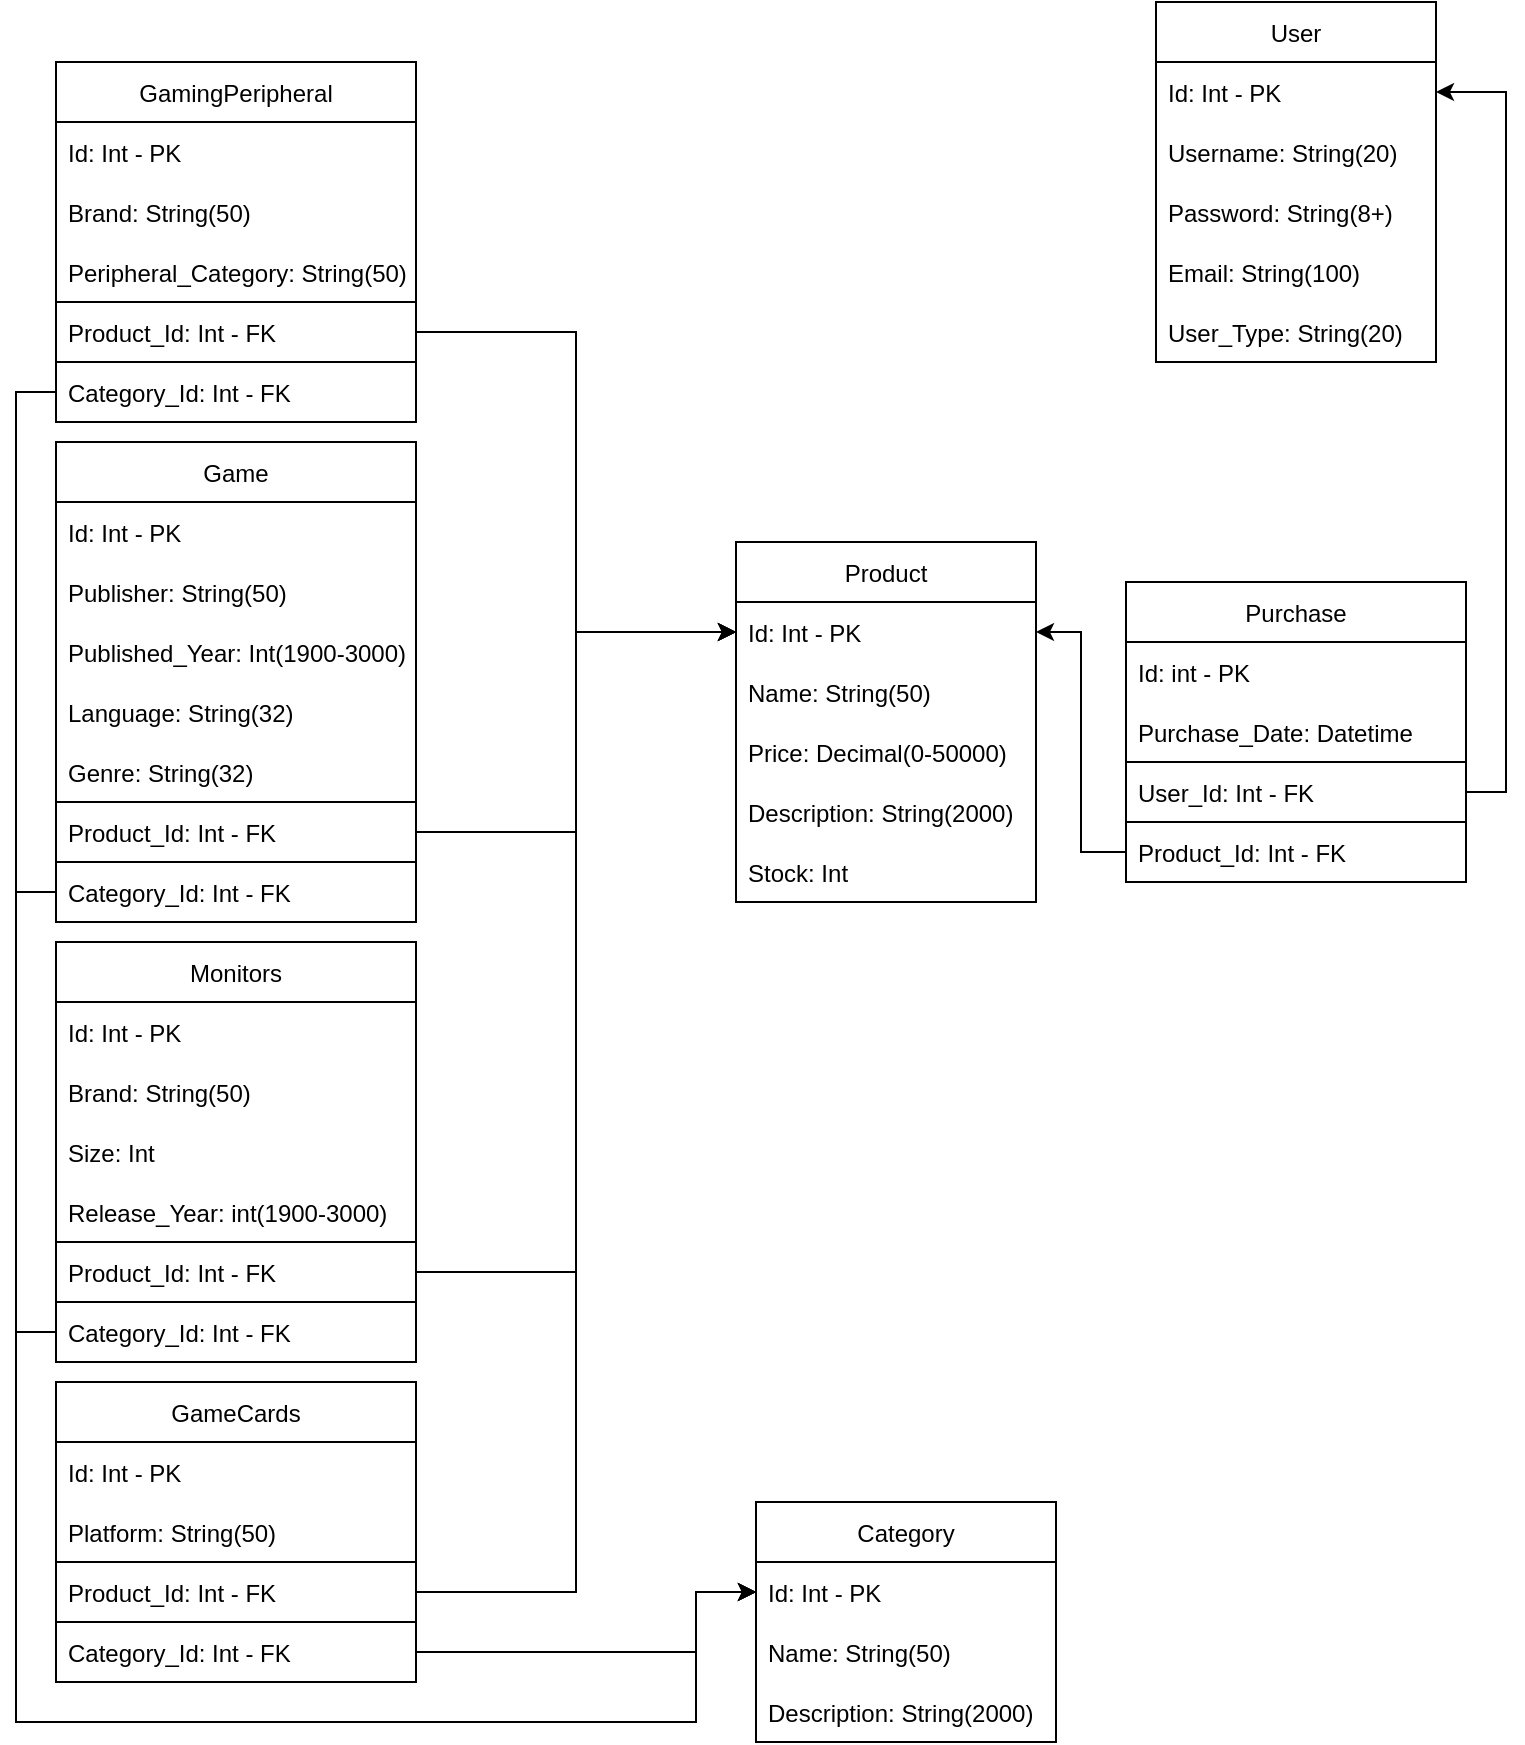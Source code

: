<mxfile version="16.5.6" type="device"><diagram id="pohAUeq_0zVlObSwDN5l" name="Page-1"><mxGraphModel dx="1422" dy="762" grid="1" gridSize="10" guides="1" tooltips="1" connect="1" arrows="1" fold="1" page="1" pageScale="1" pageWidth="827" pageHeight="1169" math="0" shadow="0"><root><mxCell id="0"/><mxCell id="1" parent="0"/><object label="Game" Id="Int" Title="String" id="gmTs_isked2YKk6ZUdc4-1"><mxCell style="swimlane;fontStyle=0;childLayout=stackLayout;horizontal=1;startSize=30;horizontalStack=0;resizeParent=1;resizeParentMax=0;resizeLast=0;collapsible=1;marginBottom=0;" parent="1" vertex="1"><mxGeometry x="40" y="670" width="180" height="240" as="geometry"><mxRectangle x="290" y="160" width="70" height="30" as="alternateBounds"/></mxGeometry></mxCell></object><mxCell id="gmTs_isked2YKk6ZUdc4-2" value="Id: Int - PK" style="text;strokeColor=none;fillColor=none;align=left;verticalAlign=middle;spacingLeft=4;spacingRight=4;overflow=hidden;points=[[0,0.5],[1,0.5]];portConstraint=eastwest;rotatable=0;" parent="gmTs_isked2YKk6ZUdc4-1" vertex="1"><mxGeometry y="30" width="180" height="30" as="geometry"/></mxCell><mxCell id="gmTs_isked2YKk6ZUdc4-13" value="Publisher: String(50)" style="text;strokeColor=none;fillColor=none;align=left;verticalAlign=middle;spacingLeft=4;spacingRight=4;overflow=hidden;points=[[0,0.5],[1,0.5]];portConstraint=eastwest;rotatable=0;" parent="gmTs_isked2YKk6ZUdc4-1" vertex="1"><mxGeometry y="60" width="180" height="30" as="geometry"/></mxCell><mxCell id="gmTs_isked2YKk6ZUdc4-14" value="Published_Year: Int(1900-3000)" style="text;strokeColor=none;fillColor=none;align=left;verticalAlign=middle;spacingLeft=4;spacingRight=4;overflow=hidden;points=[[0,0.5],[1,0.5]];portConstraint=eastwest;rotatable=0;" parent="gmTs_isked2YKk6ZUdc4-1" vertex="1"><mxGeometry y="90" width="180" height="30" as="geometry"/></mxCell><mxCell id="gmTs_isked2YKk6ZUdc4-16" value="Language: String(32)" style="text;strokeColor=none;fillColor=none;align=left;verticalAlign=middle;spacingLeft=4;spacingRight=4;overflow=hidden;points=[[0,0.5],[1,0.5]];portConstraint=eastwest;rotatable=0;" parent="gmTs_isked2YKk6ZUdc4-1" vertex="1"><mxGeometry y="120" width="180" height="30" as="geometry"/></mxCell><mxCell id="gmTs_isked2YKk6ZUdc4-21" value="Genre: String(32)" style="text;strokeColor=none;fillColor=none;align=left;verticalAlign=middle;spacingLeft=4;spacingRight=4;overflow=hidden;points=[[0,0.5],[1,0.5]];portConstraint=eastwest;rotatable=0;" parent="gmTs_isked2YKk6ZUdc4-1" vertex="1"><mxGeometry y="150" width="180" height="30" as="geometry"/></mxCell><mxCell id="gmTs_isked2YKk6ZUdc4-129" value="Product_Id: Int - FK" style="text;strokeColor=default;fillColor=none;align=left;verticalAlign=middle;spacingLeft=4;spacingRight=4;overflow=hidden;points=[[0,0.5],[1,0.5]];portConstraint=eastwest;rotatable=0;" parent="gmTs_isked2YKk6ZUdc4-1" vertex="1"><mxGeometry y="180" width="180" height="30" as="geometry"/></mxCell><mxCell id="gmTs_isked2YKk6ZUdc4-147" value="Category_Id: Int - FK" style="text;strokeColor=default;fillColor=none;align=left;verticalAlign=middle;spacingLeft=4;spacingRight=4;overflow=hidden;points=[[0,0.5],[1,0.5]];portConstraint=eastwest;rotatable=0;" parent="gmTs_isked2YKk6ZUdc4-1" vertex="1"><mxGeometry y="210" width="180" height="30" as="geometry"/></mxCell><mxCell id="gmTs_isked2YKk6ZUdc4-22" value="GamingPeripheral" style="swimlane;fontStyle=0;childLayout=stackLayout;horizontal=1;startSize=30;horizontalStack=0;resizeParent=1;resizeParentMax=0;resizeLast=0;collapsible=1;marginBottom=0;" parent="1" vertex="1"><mxGeometry x="40" y="480" width="180" height="180" as="geometry"/></mxCell><mxCell id="gmTs_isked2YKk6ZUdc4-23" value="Id: Int - PK" style="text;strokeColor=none;fillColor=none;align=left;verticalAlign=middle;spacingLeft=4;spacingRight=4;overflow=hidden;points=[[0,0.5],[1,0.5]];portConstraint=eastwest;rotatable=0;" parent="gmTs_isked2YKk6ZUdc4-22" vertex="1"><mxGeometry y="30" width="180" height="30" as="geometry"/></mxCell><mxCell id="gmTs_isked2YKk6ZUdc4-48" value="Brand: String(50)" style="text;strokeColor=none;fillColor=none;align=left;verticalAlign=middle;spacingLeft=4;spacingRight=4;overflow=hidden;points=[[0,0.5],[1,0.5]];portConstraint=eastwest;rotatable=0;" parent="gmTs_isked2YKk6ZUdc4-22" vertex="1"><mxGeometry y="60" width="180" height="30" as="geometry"/></mxCell><mxCell id="gmTs_isked2YKk6ZUdc4-30" value="Peripheral_Category: String(50)" style="text;strokeColor=none;fillColor=none;align=left;verticalAlign=middle;spacingLeft=4;spacingRight=4;overflow=hidden;points=[[0,0.5],[1,0.5]];portConstraint=eastwest;rotatable=0;" parent="gmTs_isked2YKk6ZUdc4-22" vertex="1"><mxGeometry y="90" width="180" height="30" as="geometry"/></mxCell><mxCell id="gmTs_isked2YKk6ZUdc4-132" value="Product_Id: Int - FK" style="text;strokeColor=default;fillColor=none;align=left;verticalAlign=middle;spacingLeft=4;spacingRight=4;overflow=hidden;points=[[0,0.5],[1,0.5]];portConstraint=eastwest;rotatable=0;" parent="gmTs_isked2YKk6ZUdc4-22" vertex="1"><mxGeometry y="120" width="180" height="30" as="geometry"/></mxCell><mxCell id="gmTs_isked2YKk6ZUdc4-148" value="Category_Id: Int - FK" style="text;strokeColor=default;fillColor=none;align=left;verticalAlign=middle;spacingLeft=4;spacingRight=4;overflow=hidden;points=[[0,0.5],[1,0.5]];portConstraint=eastwest;rotatable=0;" parent="gmTs_isked2YKk6ZUdc4-22" vertex="1"><mxGeometry y="150" width="180" height="30" as="geometry"/></mxCell><mxCell id="gmTs_isked2YKk6ZUdc4-31" value="Category" style="swimlane;fontStyle=0;childLayout=stackLayout;horizontal=1;startSize=30;horizontalStack=0;resizeParent=1;resizeParentMax=0;resizeLast=0;collapsible=1;marginBottom=0;" parent="1" vertex="1"><mxGeometry x="390" y="1200" width="150" height="120" as="geometry"/></mxCell><mxCell id="gmTs_isked2YKk6ZUdc4-32" value="Id: Int - PK" style="text;strokeColor=none;fillColor=none;align=left;verticalAlign=middle;spacingLeft=4;spacingRight=4;overflow=hidden;points=[[0,0.5],[1,0.5]];portConstraint=eastwest;rotatable=0;" parent="gmTs_isked2YKk6ZUdc4-31" vertex="1"><mxGeometry y="30" width="150" height="30" as="geometry"/></mxCell><mxCell id="gmTs_isked2YKk6ZUdc4-33" value="Name: String(50)" style="text;strokeColor=none;fillColor=none;align=left;verticalAlign=middle;spacingLeft=4;spacingRight=4;overflow=hidden;points=[[0,0.5],[1,0.5]];portConstraint=eastwest;rotatable=0;" parent="gmTs_isked2YKk6ZUdc4-31" vertex="1"><mxGeometry y="60" width="150" height="30" as="geometry"/></mxCell><mxCell id="gmTs_isked2YKk6ZUdc4-103" value="Description: String(2000)" style="text;strokeColor=none;fillColor=none;align=left;verticalAlign=middle;spacingLeft=4;spacingRight=4;overflow=hidden;points=[[0,0.5],[1,0.5]];portConstraint=eastwest;rotatable=0;" parent="gmTs_isked2YKk6ZUdc4-31" vertex="1"><mxGeometry y="90" width="150" height="30" as="geometry"/></mxCell><mxCell id="gmTs_isked2YKk6ZUdc4-49" value="Monitors" style="swimlane;fontStyle=0;childLayout=stackLayout;horizontal=1;startSize=30;horizontalStack=0;resizeParent=1;resizeParentMax=0;resizeLast=0;collapsible=1;marginBottom=0;strokeColor=default;" parent="1" vertex="1"><mxGeometry x="40" y="920" width="180" height="210" as="geometry"/></mxCell><mxCell id="gmTs_isked2YKk6ZUdc4-50" value="Id: Int - PK" style="text;strokeColor=none;fillColor=none;align=left;verticalAlign=middle;spacingLeft=4;spacingRight=4;overflow=hidden;points=[[0,0.5],[1,0.5]];portConstraint=eastwest;rotatable=0;" parent="gmTs_isked2YKk6ZUdc4-49" vertex="1"><mxGeometry y="30" width="180" height="30" as="geometry"/></mxCell><mxCell id="gmTs_isked2YKk6ZUdc4-58" value="Brand: String(50)" style="text;strokeColor=none;fillColor=none;align=left;verticalAlign=middle;spacingLeft=4;spacingRight=4;overflow=hidden;points=[[0,0.5],[1,0.5]];portConstraint=eastwest;rotatable=0;" parent="gmTs_isked2YKk6ZUdc4-49" vertex="1"><mxGeometry y="60" width="180" height="30" as="geometry"/></mxCell><mxCell id="gmTs_isked2YKk6ZUdc4-57" value="Size: Int" style="text;strokeColor=none;fillColor=none;align=left;verticalAlign=middle;spacingLeft=4;spacingRight=4;overflow=hidden;points=[[0,0.5],[1,0.5]];portConstraint=eastwest;rotatable=0;" parent="gmTs_isked2YKk6ZUdc4-49" vertex="1"><mxGeometry y="90" width="180" height="30" as="geometry"/></mxCell><mxCell id="gmTs_isked2YKk6ZUdc4-56" value="Release_Year: int(1900-3000)" style="text;strokeColor=none;fillColor=none;align=left;verticalAlign=middle;spacingLeft=4;spacingRight=4;overflow=hidden;points=[[0,0.5],[1,0.5]];portConstraint=eastwest;rotatable=0;" parent="gmTs_isked2YKk6ZUdc4-49" vertex="1"><mxGeometry y="120" width="180" height="30" as="geometry"/></mxCell><mxCell id="gmTs_isked2YKk6ZUdc4-130" value="Product_Id: Int - FK" style="text;strokeColor=default;fillColor=none;align=left;verticalAlign=middle;spacingLeft=4;spacingRight=4;overflow=hidden;points=[[0,0.5],[1,0.5]];portConstraint=eastwest;rotatable=0;" parent="gmTs_isked2YKk6ZUdc4-49" vertex="1"><mxGeometry y="150" width="180" height="30" as="geometry"/></mxCell><mxCell id="gmTs_isked2YKk6ZUdc4-144" value="Category_Id: Int - FK" style="text;strokeColor=default;fillColor=none;align=left;verticalAlign=middle;spacingLeft=4;spacingRight=4;overflow=hidden;points=[[0,0.5],[1,0.5]];portConstraint=eastwest;rotatable=0;" parent="gmTs_isked2YKk6ZUdc4-49" vertex="1"><mxGeometry y="180" width="180" height="30" as="geometry"/></mxCell><mxCell id="gmTs_isked2YKk6ZUdc4-62" value="GameCards" style="swimlane;fontStyle=0;childLayout=stackLayout;horizontal=1;startSize=30;horizontalStack=0;resizeParent=1;resizeParentMax=0;resizeLast=0;collapsible=1;marginBottom=0;strokeColor=default;" parent="1" vertex="1"><mxGeometry x="40" y="1140" width="180" height="150" as="geometry"/></mxCell><mxCell id="gmTs_isked2YKk6ZUdc4-63" value="Id: Int - PK" style="text;strokeColor=none;fillColor=none;align=left;verticalAlign=middle;spacingLeft=4;spacingRight=4;overflow=hidden;points=[[0,0.5],[1,0.5]];portConstraint=eastwest;rotatable=0;" parent="gmTs_isked2YKk6ZUdc4-62" vertex="1"><mxGeometry y="30" width="180" height="30" as="geometry"/></mxCell><mxCell id="gmTs_isked2YKk6ZUdc4-70" value="Platform: String(50)" style="text;strokeColor=none;fillColor=none;align=left;verticalAlign=middle;spacingLeft=4;spacingRight=4;overflow=hidden;points=[[0,0.5],[1,0.5]];portConstraint=eastwest;rotatable=0;" parent="gmTs_isked2YKk6ZUdc4-62" vertex="1"><mxGeometry y="60" width="180" height="30" as="geometry"/></mxCell><mxCell id="gmTs_isked2YKk6ZUdc4-131" value="Product_Id: Int - FK" style="text;strokeColor=default;fillColor=none;align=left;verticalAlign=middle;spacingLeft=4;spacingRight=4;overflow=hidden;points=[[0,0.5],[1,0.5]];portConstraint=eastwest;rotatable=0;" parent="gmTs_isked2YKk6ZUdc4-62" vertex="1"><mxGeometry y="90" width="180" height="30" as="geometry"/></mxCell><mxCell id="gmTs_isked2YKk6ZUdc4-145" value="Category_Id: Int - FK" style="text;strokeColor=default;fillColor=none;align=left;verticalAlign=middle;spacingLeft=4;spacingRight=4;overflow=hidden;points=[[0,0.5],[1,0.5]];portConstraint=eastwest;rotatable=0;" parent="gmTs_isked2YKk6ZUdc4-62" vertex="1"><mxGeometry y="120" width="180" height="30" as="geometry"/></mxCell><mxCell id="gmTs_isked2YKk6ZUdc4-77" value="User" style="swimlane;fontStyle=0;childLayout=stackLayout;horizontal=1;startSize=30;horizontalStack=0;resizeParent=1;resizeParentMax=0;resizeLast=0;collapsible=1;marginBottom=0;strokeColor=default;" parent="1" vertex="1"><mxGeometry x="590" y="450" width="140" height="180" as="geometry"/></mxCell><mxCell id="gmTs_isked2YKk6ZUdc4-78" value="Id: Int - PK" style="text;strokeColor=none;fillColor=none;align=left;verticalAlign=middle;spacingLeft=4;spacingRight=4;overflow=hidden;points=[[0,0.5],[1,0.5]];portConstraint=eastwest;rotatable=0;" parent="gmTs_isked2YKk6ZUdc4-77" vertex="1"><mxGeometry y="30" width="140" height="30" as="geometry"/></mxCell><mxCell id="gmTs_isked2YKk6ZUdc4-79" value="Username: String(20)" style="text;strokeColor=none;fillColor=none;align=left;verticalAlign=middle;spacingLeft=4;spacingRight=4;overflow=hidden;points=[[0,0.5],[1,0.5]];portConstraint=eastwest;rotatable=0;" parent="gmTs_isked2YKk6ZUdc4-77" vertex="1"><mxGeometry y="60" width="140" height="30" as="geometry"/></mxCell><mxCell id="gmTs_isked2YKk6ZUdc4-80" value="Password: String(8+)" style="text;strokeColor=none;fillColor=none;align=left;verticalAlign=middle;spacingLeft=4;spacingRight=4;overflow=hidden;points=[[0,0.5],[1,0.5]];portConstraint=eastwest;rotatable=0;" parent="gmTs_isked2YKk6ZUdc4-77" vertex="1"><mxGeometry y="90" width="140" height="30" as="geometry"/></mxCell><mxCell id="DeBdBXhjPytrtpg3mwLj-1" value="Email: String(100)" style="text;strokeColor=none;fillColor=none;align=left;verticalAlign=middle;spacingLeft=4;spacingRight=4;overflow=hidden;points=[[0,0.5],[1,0.5]];portConstraint=eastwest;rotatable=0;" vertex="1" parent="gmTs_isked2YKk6ZUdc4-77"><mxGeometry y="120" width="140" height="30" as="geometry"/></mxCell><mxCell id="gmTs_isked2YKk6ZUdc4-81" value="User_Type: String(20)" style="text;strokeColor=none;fillColor=none;align=left;verticalAlign=middle;spacingLeft=4;spacingRight=4;overflow=hidden;points=[[0,0.5],[1,0.5]];portConstraint=eastwest;rotatable=0;" parent="gmTs_isked2YKk6ZUdc4-77" vertex="1"><mxGeometry y="150" width="140" height="30" as="geometry"/></mxCell><mxCell id="gmTs_isked2YKk6ZUdc4-86" value="Purchase" style="swimlane;fontStyle=0;childLayout=stackLayout;horizontal=1;startSize=30;horizontalStack=0;resizeParent=1;resizeParentMax=0;resizeLast=0;collapsible=1;marginBottom=0;strokeColor=default;" parent="1" vertex="1"><mxGeometry x="575" y="740" width="170" height="150" as="geometry"/></mxCell><mxCell id="gmTs_isked2YKk6ZUdc4-87" value="Id: int - PK" style="text;strokeColor=none;fillColor=none;align=left;verticalAlign=middle;spacingLeft=4;spacingRight=4;overflow=hidden;points=[[0,0.5],[1,0.5]];portConstraint=eastwest;rotatable=0;" parent="gmTs_isked2YKk6ZUdc4-86" vertex="1"><mxGeometry y="30" width="170" height="30" as="geometry"/></mxCell><mxCell id="gmTs_isked2YKk6ZUdc4-181" value="Purchase_Date: Datetime" style="text;strokeColor=none;fillColor=none;align=left;verticalAlign=middle;spacingLeft=4;spacingRight=4;overflow=hidden;points=[[0,0.5],[1,0.5]];portConstraint=eastwest;rotatable=0;" parent="gmTs_isked2YKk6ZUdc4-86" vertex="1"><mxGeometry y="60" width="170" height="30" as="geometry"/></mxCell><mxCell id="gmTs_isked2YKk6ZUdc4-88" value="User_Id: Int - FK" style="text;strokeColor=default;fillColor=none;align=left;verticalAlign=middle;spacingLeft=4;spacingRight=4;overflow=hidden;points=[[0,0.5],[1,0.5]];portConstraint=eastwest;rotatable=0;" parent="gmTs_isked2YKk6ZUdc4-86" vertex="1"><mxGeometry y="90" width="170" height="30" as="geometry"/></mxCell><mxCell id="gmTs_isked2YKk6ZUdc4-90" value="Product_Id: Int - FK" style="text;strokeColor=default;fillColor=none;align=left;verticalAlign=middle;spacingLeft=4;spacingRight=4;overflow=hidden;points=[[0,0.5],[1,0.5]];portConstraint=eastwest;rotatable=0;" parent="gmTs_isked2YKk6ZUdc4-86" vertex="1"><mxGeometry y="120" width="170" height="30" as="geometry"/></mxCell><mxCell id="gmTs_isked2YKk6ZUdc4-116" value="Product" style="swimlane;fontStyle=0;childLayout=stackLayout;horizontal=1;startSize=30;horizontalStack=0;resizeParent=1;resizeParentMax=0;resizeLast=0;collapsible=1;marginBottom=0;strokeColor=default;" parent="1" vertex="1"><mxGeometry x="380" y="720" width="150" height="180" as="geometry"/></mxCell><mxCell id="gmTs_isked2YKk6ZUdc4-117" value="Id: Int - PK" style="text;strokeColor=none;fillColor=none;align=left;verticalAlign=middle;spacingLeft=4;spacingRight=4;overflow=hidden;points=[[0,0.5],[1,0.5]];portConstraint=eastwest;rotatable=0;" parent="gmTs_isked2YKk6ZUdc4-116" vertex="1"><mxGeometry y="30" width="150" height="30" as="geometry"/></mxCell><mxCell id="gmTs_isked2YKk6ZUdc4-125" value="Name: String(50)" style="text;strokeColor=none;fillColor=none;align=left;verticalAlign=middle;spacingLeft=4;spacingRight=4;overflow=hidden;points=[[0,0.5],[1,0.5]];portConstraint=eastwest;rotatable=0;" parent="gmTs_isked2YKk6ZUdc4-116" vertex="1"><mxGeometry y="60" width="150" height="30" as="geometry"/></mxCell><mxCell id="gmTs_isked2YKk6ZUdc4-124" value="Price: Decimal(0-50000)" style="text;strokeColor=none;fillColor=none;align=left;verticalAlign=middle;spacingLeft=4;spacingRight=4;overflow=hidden;points=[[0,0.5],[1,0.5]];portConstraint=eastwest;rotatable=0;" parent="gmTs_isked2YKk6ZUdc4-116" vertex="1"><mxGeometry y="90" width="150" height="30" as="geometry"/></mxCell><mxCell id="gmTs_isked2YKk6ZUdc4-123" value="Description: String(2000)" style="text;strokeColor=none;fillColor=none;align=left;verticalAlign=middle;spacingLeft=4;spacingRight=4;overflow=hidden;points=[[0,0.5],[1,0.5]];portConstraint=eastwest;rotatable=0;" parent="gmTs_isked2YKk6ZUdc4-116" vertex="1"><mxGeometry y="120" width="150" height="30" as="geometry"/></mxCell><mxCell id="gmTs_isked2YKk6ZUdc4-122" value="Stock: Int" style="text;strokeColor=none;fillColor=none;align=left;verticalAlign=middle;spacingLeft=4;spacingRight=4;overflow=hidden;points=[[0,0.5],[1,0.5]];portConstraint=eastwest;rotatable=0;" parent="gmTs_isked2YKk6ZUdc4-116" vertex="1"><mxGeometry y="150" width="150" height="30" as="geometry"/></mxCell><mxCell id="gmTs_isked2YKk6ZUdc4-155" style="edgeStyle=orthogonalEdgeStyle;rounded=0;orthogonalLoop=1;jettySize=auto;html=1;exitX=1;exitY=0.5;exitDx=0;exitDy=0;entryX=0;entryY=0.5;entryDx=0;entryDy=0;" parent="1" source="gmTs_isked2YKk6ZUdc4-145" target="gmTs_isked2YKk6ZUdc4-32" edge="1"><mxGeometry relative="1" as="geometry"><Array as="points"><mxPoint x="360" y="1275"/><mxPoint x="360" y="1245"/></Array></mxGeometry></mxCell><mxCell id="gmTs_isked2YKk6ZUdc4-169" style="edgeStyle=orthogonalEdgeStyle;rounded=0;orthogonalLoop=1;jettySize=auto;html=1;exitX=0;exitY=0.5;exitDx=0;exitDy=0;entryX=0;entryY=0.5;entryDx=0;entryDy=0;" parent="1" source="gmTs_isked2YKk6ZUdc4-147" target="gmTs_isked2YKk6ZUdc4-32" edge="1"><mxGeometry relative="1" as="geometry"><Array as="points"><mxPoint x="20" y="895"/><mxPoint x="20" y="1310"/><mxPoint x="360" y="1310"/><mxPoint x="360" y="1245"/></Array></mxGeometry></mxCell><mxCell id="gmTs_isked2YKk6ZUdc4-170" style="edgeStyle=orthogonalEdgeStyle;rounded=0;orthogonalLoop=1;jettySize=auto;html=1;exitX=0;exitY=0.5;exitDx=0;exitDy=0;entryX=0;entryY=0.5;entryDx=0;entryDy=0;" parent="1" source="gmTs_isked2YKk6ZUdc4-144" target="gmTs_isked2YKk6ZUdc4-32" edge="1"><mxGeometry relative="1" as="geometry"><Array as="points"><mxPoint x="20" y="1115"/><mxPoint x="20" y="1310"/><mxPoint x="360" y="1310"/><mxPoint x="360" y="1245"/></Array></mxGeometry></mxCell><mxCell id="gmTs_isked2YKk6ZUdc4-171" style="edgeStyle=orthogonalEdgeStyle;rounded=0;orthogonalLoop=1;jettySize=auto;html=1;exitX=0;exitY=0.5;exitDx=0;exitDy=0;entryX=0;entryY=0.5;entryDx=0;entryDy=0;" parent="1" source="gmTs_isked2YKk6ZUdc4-148" target="gmTs_isked2YKk6ZUdc4-32" edge="1"><mxGeometry relative="1" as="geometry"><Array as="points"><mxPoint x="20" y="645"/><mxPoint x="20" y="1310"/><mxPoint x="360" y="1310"/><mxPoint x="360" y="1245"/></Array></mxGeometry></mxCell><mxCell id="gmTs_isked2YKk6ZUdc4-173" style="edgeStyle=orthogonalEdgeStyle;rounded=0;orthogonalLoop=1;jettySize=auto;html=1;exitX=1;exitY=0.5;exitDx=0;exitDy=0;entryX=0;entryY=0.5;entryDx=0;entryDy=0;" parent="1" source="gmTs_isked2YKk6ZUdc4-132" target="gmTs_isked2YKk6ZUdc4-117" edge="1"><mxGeometry relative="1" as="geometry"/></mxCell><mxCell id="gmTs_isked2YKk6ZUdc4-174" style="edgeStyle=orthogonalEdgeStyle;rounded=0;orthogonalLoop=1;jettySize=auto;html=1;exitX=1;exitY=0.5;exitDx=0;exitDy=0;entryX=0;entryY=0.5;entryDx=0;entryDy=0;" parent="1" source="gmTs_isked2YKk6ZUdc4-129" target="gmTs_isked2YKk6ZUdc4-117" edge="1"><mxGeometry relative="1" as="geometry"><mxPoint x="310" y="810" as="targetPoint"/></mxGeometry></mxCell><mxCell id="gmTs_isked2YKk6ZUdc4-179" style="edgeStyle=orthogonalEdgeStyle;rounded=0;orthogonalLoop=1;jettySize=auto;html=1;exitX=1;exitY=0.5;exitDx=0;exitDy=0;entryX=1;entryY=0.5;entryDx=0;entryDy=0;" parent="1" source="gmTs_isked2YKk6ZUdc4-88" target="gmTs_isked2YKk6ZUdc4-78" edge="1"><mxGeometry relative="1" as="geometry"/></mxCell><mxCell id="gmTs_isked2YKk6ZUdc4-180" style="edgeStyle=orthogonalEdgeStyle;rounded=0;orthogonalLoop=1;jettySize=auto;html=1;exitX=0;exitY=0.5;exitDx=0;exitDy=0;entryX=1;entryY=0.5;entryDx=0;entryDy=0;" parent="1" source="gmTs_isked2YKk6ZUdc4-90" target="gmTs_isked2YKk6ZUdc4-117" edge="1"><mxGeometry relative="1" as="geometry"/></mxCell><mxCell id="gmTs_isked2YKk6ZUdc4-182" style="edgeStyle=orthogonalEdgeStyle;rounded=0;orthogonalLoop=1;jettySize=auto;html=1;exitX=1;exitY=0.5;exitDx=0;exitDy=0;entryX=0;entryY=0.5;entryDx=0;entryDy=0;" parent="1" source="gmTs_isked2YKk6ZUdc4-131" target="gmTs_isked2YKk6ZUdc4-117" edge="1"><mxGeometry relative="1" as="geometry"/></mxCell><mxCell id="gmTs_isked2YKk6ZUdc4-183" style="edgeStyle=orthogonalEdgeStyle;rounded=0;orthogonalLoop=1;jettySize=auto;html=1;exitX=1;exitY=0.5;exitDx=0;exitDy=0;entryX=0;entryY=0.5;entryDx=0;entryDy=0;" parent="1" source="gmTs_isked2YKk6ZUdc4-130" target="gmTs_isked2YKk6ZUdc4-117" edge="1"><mxGeometry relative="1" as="geometry"/></mxCell></root></mxGraphModel></diagram></mxfile>
